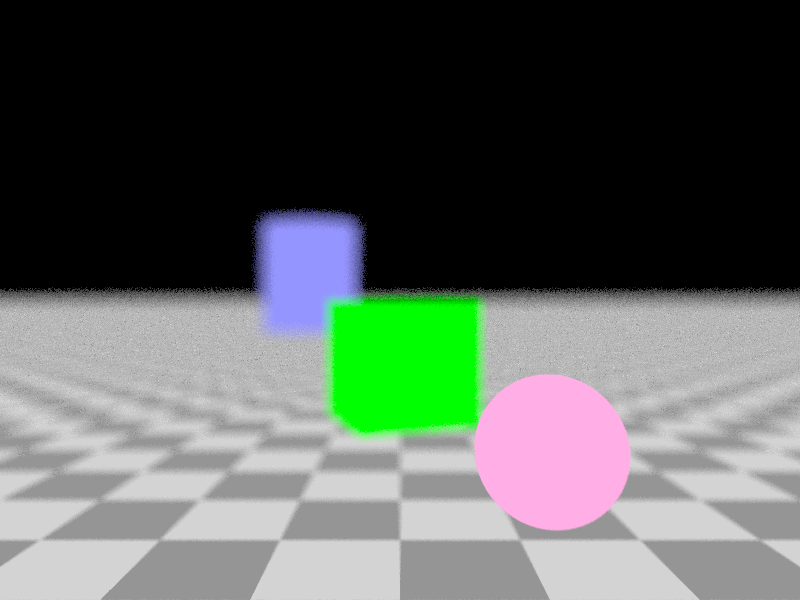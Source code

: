   #include "colors.inc"
  #include "shapes.inc"
  #include "textures.inc"
  sphere {
    <1, 0, -6>, 0.5
    finish {
      ambient 0.1
      diffuse 0.6
    }
    pigment { NeonPink }
  }
  box {
    <-1, -1, -1>, < 1,  1,  1>
    rotate <0, -20, 0>
    finish {
      ambient 0.1
      diffuse 0.6
    }
    pigment { Green }
  }
  cylinder {
    <-6, 6, 30>, <-6, -1, 30>, 3
    finish {
      ambient 0.1
      diffuse 0.6
    }
    pigment {NeonBlue}
  }
  plane {
    y, -1.0
    pigment {
      checker color Gray65 color Gray30
    }
  }
  light_source { <5, 30, -30> color White }
  light_source { <-5, 30, -30> color White }

   camera {
    location <0.0, 1.0, -10.0>
    look_at  <0.0, 1.0,  0.0>
  //  focal_point <-6, 1, 30>    // blue cylinder in focus
  //  focal_point < 0, 6,  0>    // green box in focus
    focal_point < 1, 1, -6>    // pink sphere in focus
    aperture 0.4     // a nice compromise
  //  aperture 0.05    // almost everything is in focus
  //  aperture 1.5     // much blurring
  //  blur_samples 4       // fewer samples, faster to render
    blur_samples 20      // more samples, higher quality image
    right image_width/image_height*x
  } 
